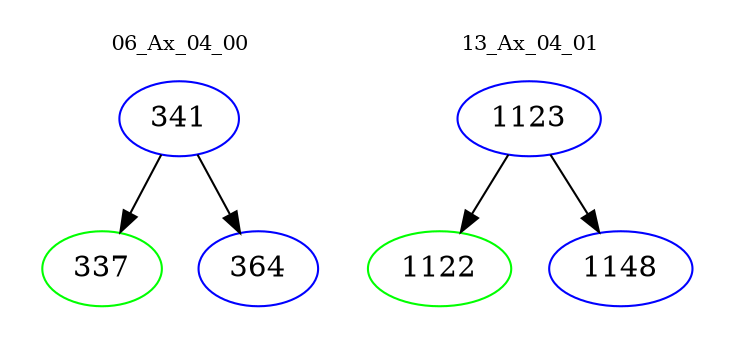 digraph{
subgraph cluster_0 {
color = white
label = "06_Ax_04_00";
fontsize=10;
T0_341 [label="341", color="blue"]
T0_341 -> T0_337 [color="black"]
T0_337 [label="337", color="green"]
T0_341 -> T0_364 [color="black"]
T0_364 [label="364", color="blue"]
}
subgraph cluster_1 {
color = white
label = "13_Ax_04_01";
fontsize=10;
T1_1123 [label="1123", color="blue"]
T1_1123 -> T1_1122 [color="black"]
T1_1122 [label="1122", color="green"]
T1_1123 -> T1_1148 [color="black"]
T1_1148 [label="1148", color="blue"]
}
}
